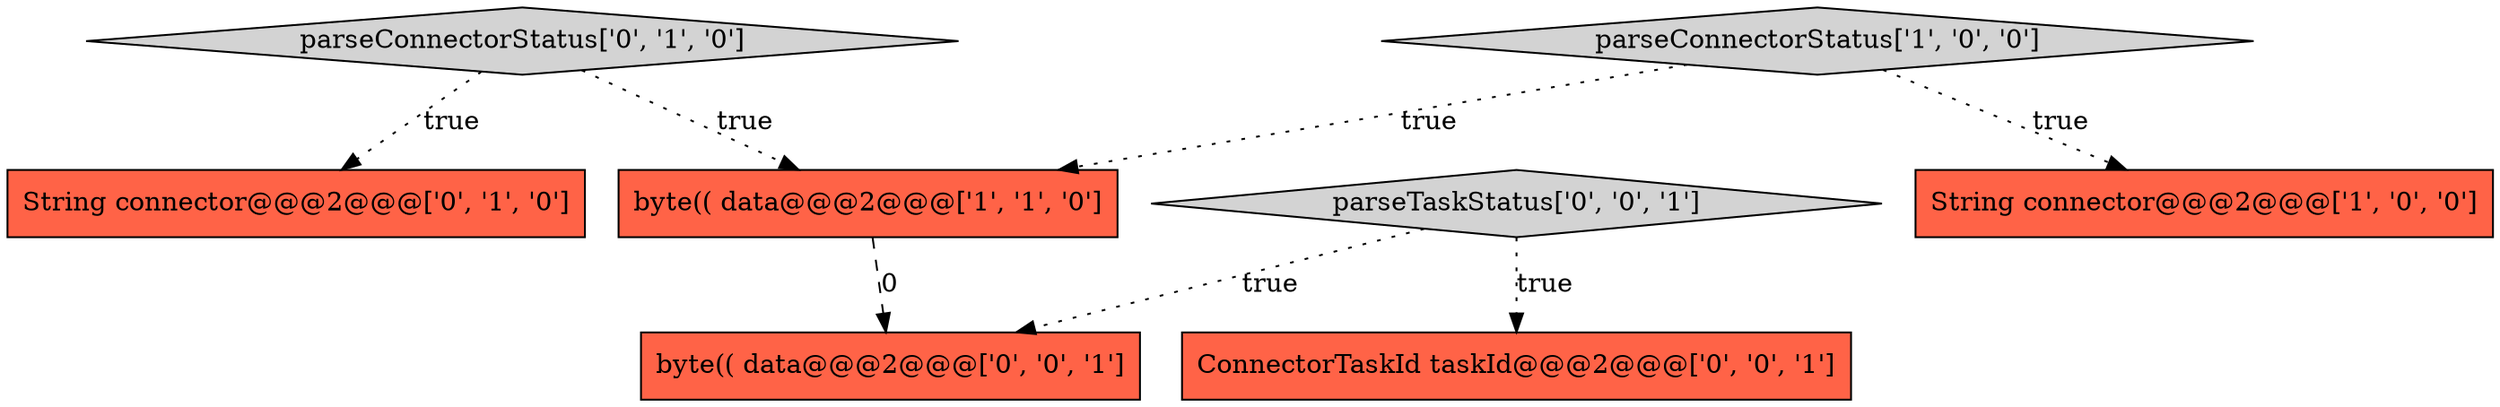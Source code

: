 digraph {
7 [style = filled, label = "byte(( data@@@2@@@['0', '0', '1']", fillcolor = tomato, shape = box image = "AAA0AAABBB3BBB"];
0 [style = filled, label = "String connector@@@2@@@['1', '0', '0']", fillcolor = tomato, shape = box image = "AAA0AAABBB1BBB"];
2 [style = filled, label = "byte(( data@@@2@@@['1', '1', '0']", fillcolor = tomato, shape = box image = "AAA0AAABBB1BBB"];
6 [style = filled, label = "ConnectorTaskId taskId@@@2@@@['0', '0', '1']", fillcolor = tomato, shape = box image = "AAA0AAABBB3BBB"];
5 [style = filled, label = "parseTaskStatus['0', '0', '1']", fillcolor = lightgray, shape = diamond image = "AAA0AAABBB3BBB"];
3 [style = filled, label = "String connector@@@2@@@['0', '1', '0']", fillcolor = tomato, shape = box image = "AAA0AAABBB2BBB"];
4 [style = filled, label = "parseConnectorStatus['0', '1', '0']", fillcolor = lightgray, shape = diamond image = "AAA0AAABBB2BBB"];
1 [style = filled, label = "parseConnectorStatus['1', '0', '0']", fillcolor = lightgray, shape = diamond image = "AAA0AAABBB1BBB"];
5->6 [style = dotted, label="true"];
1->0 [style = dotted, label="true"];
4->3 [style = dotted, label="true"];
1->2 [style = dotted, label="true"];
2->7 [style = dashed, label="0"];
5->7 [style = dotted, label="true"];
4->2 [style = dotted, label="true"];
}
